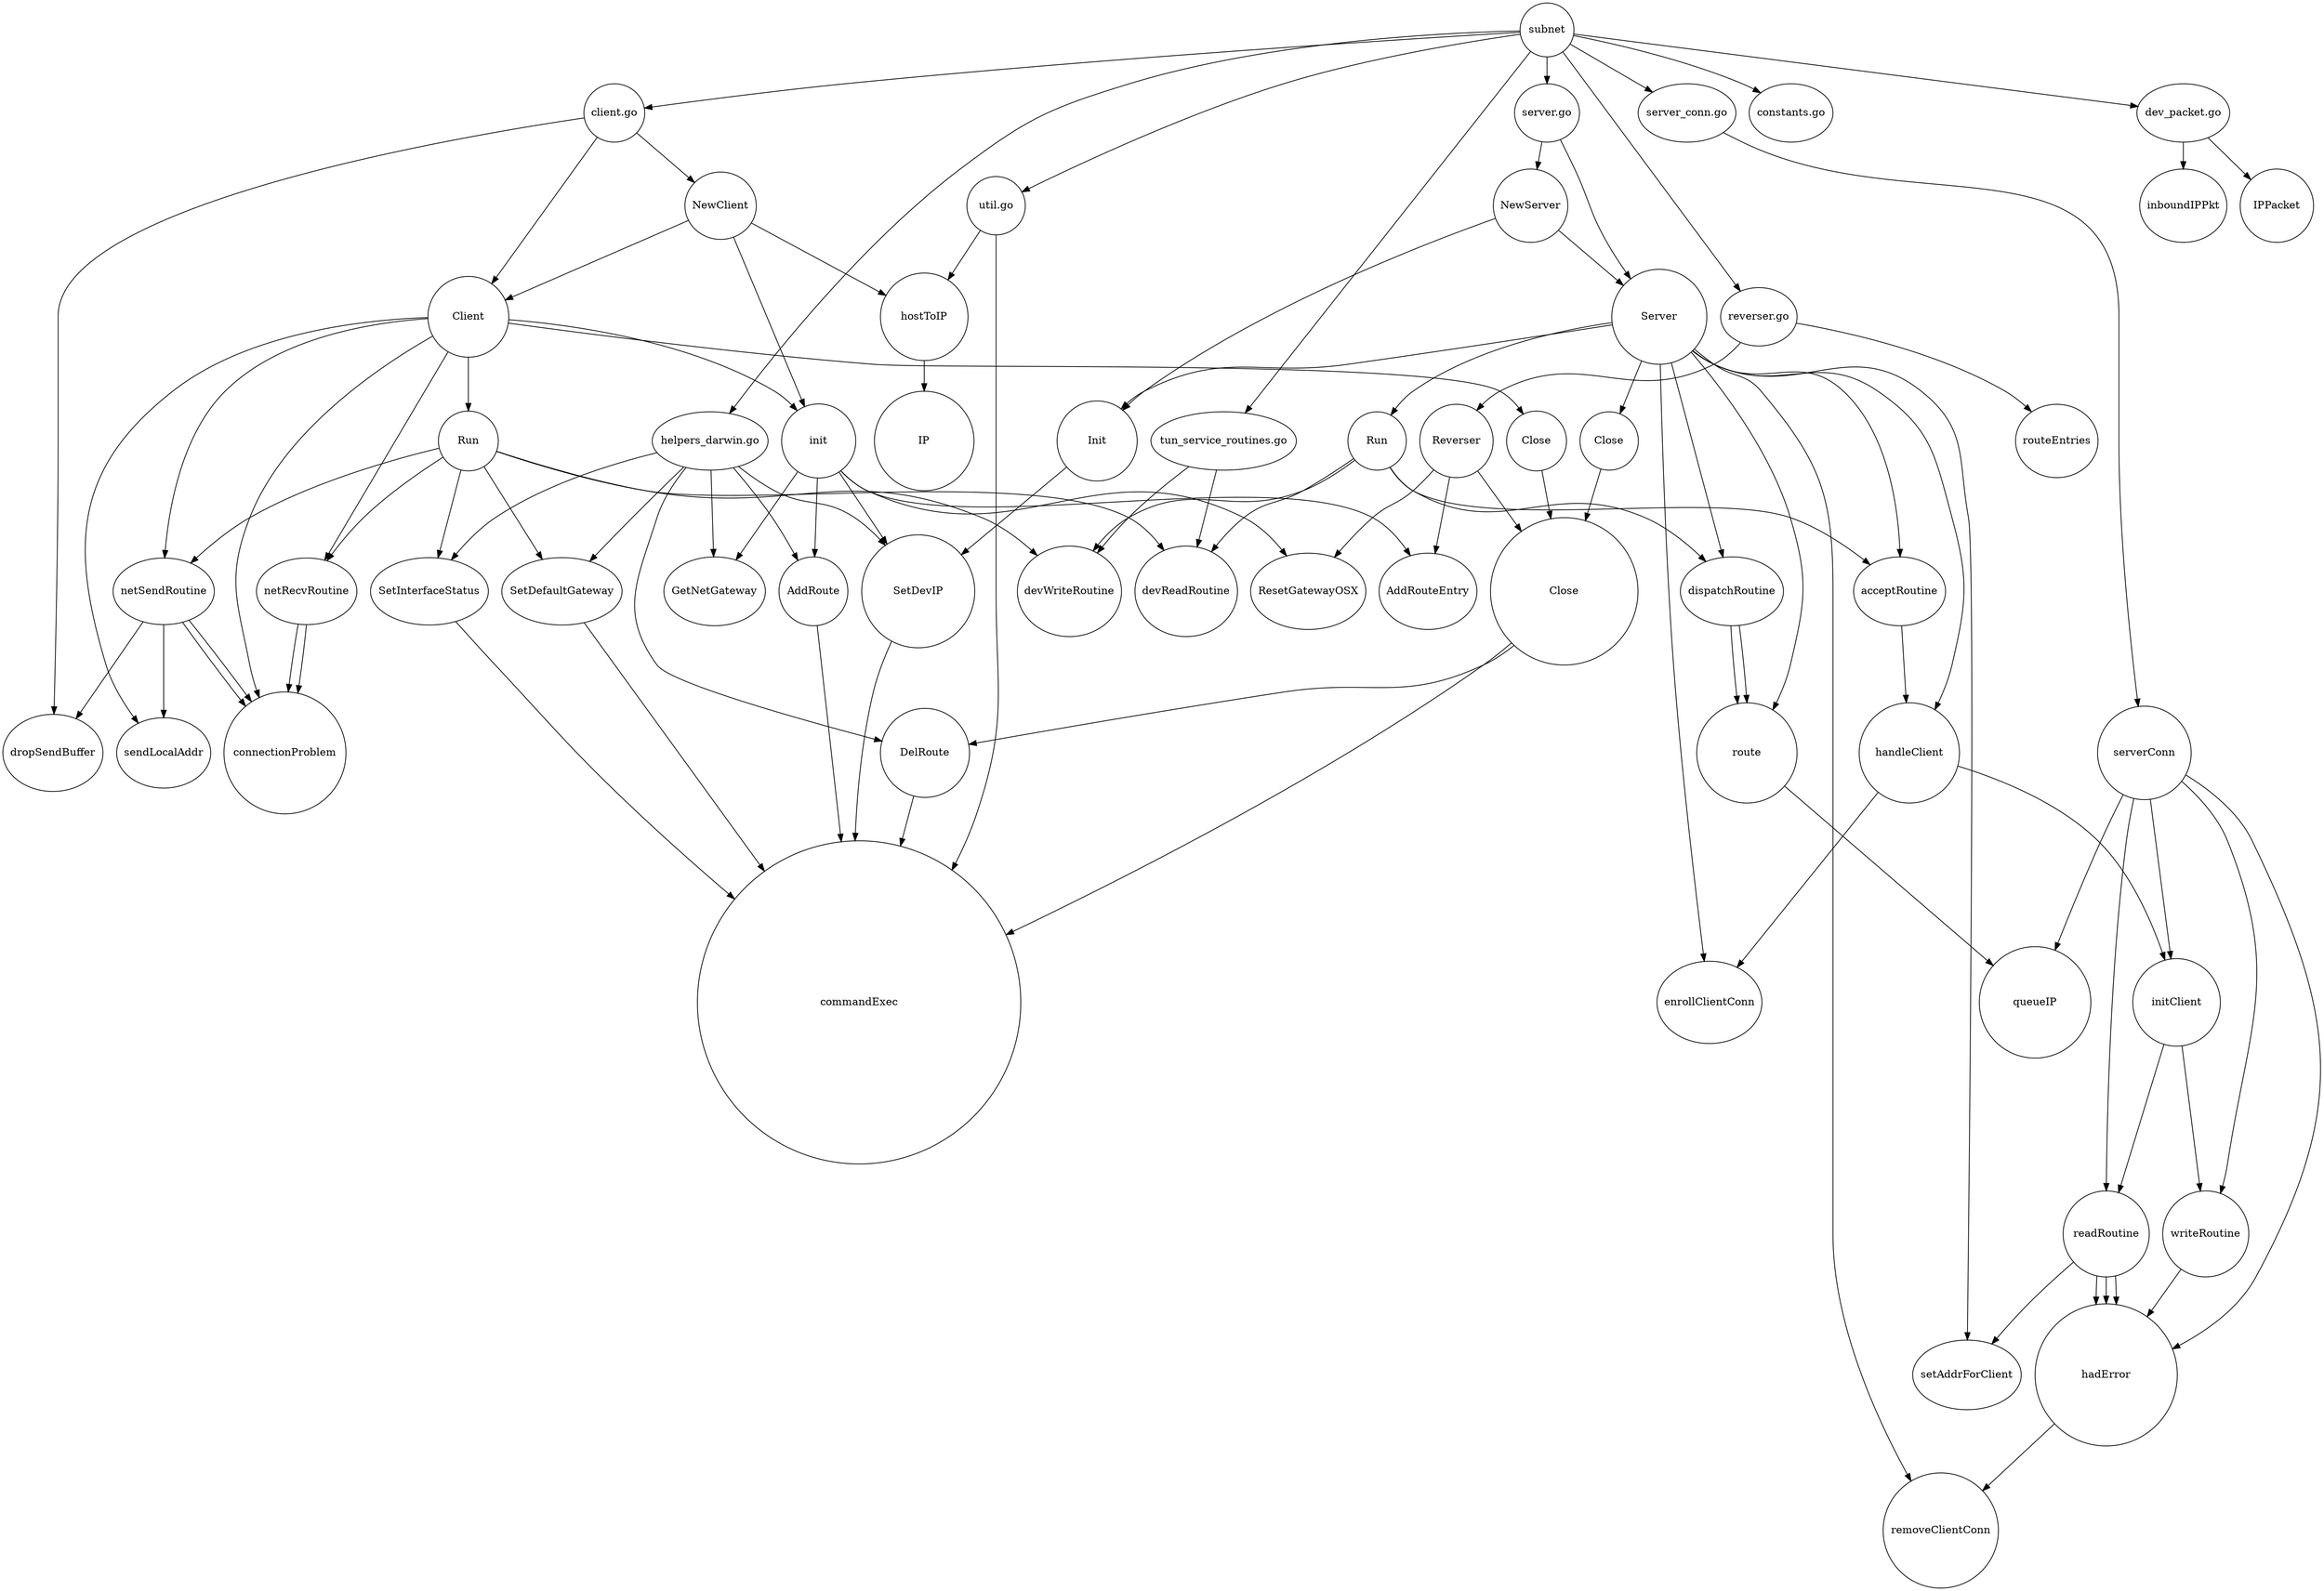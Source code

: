 digraph graphname {
2746 [width=1.2811202443894767] [height=1.2811202443894767] [label="GetNetGateway"];
14276 [width=1.367364306247659] [height=1.367364306247659] [label="routeEntries"];
20345 [width=1.0871414441392637] [height=1.0871414441392637] [label="Close"];
1778 [width=1.2461475647843445] [height=1.2461475647843445] [label="SetDefaultGateway"];
10194 [width=1.7347286124953176] [height=1.7347286124953176] [label="serverConn"];
1465 [width=2.0965174675771676] [height=2.0965174675771676] [label="SetDevIP"];
17936 [width=1.2711903042891917] [height=1.2711903042891917] [label="acceptRoutine"];
3656 [width=1.50081888420682] [height=1.50081888420682] [label="Client"];
842422150912 [width=1.0798620891962336] [height=1.0798620891962336] [label="constants.go"];
12860 [width=1.6751059624327118] [height=1.6751059624327118] [label="devReadRoutine"];
11091 [width=1.594366667474763] [height=1.594366667474763] [label="readRoutine"];
842416240800 [width=1.0798620891962336] [height=1.0798620891962336] [label="tun_service_routines.go"];
17272 [width=1.4832477735415934] [height=1.4832477735415934] [label="Init"];
842409361728 [width=1] [height=1] [label="subnet"];
5399 [width=1.3728948670106194] [height=1.3728948670106194] [label="init"];
362 [width=6] [height=6] [label="commandExec"];
2369 [width=1.6560841040787908] [height=1.6560841040787908] [label="DelRoute"];
13491 [width=1.6751059624327118] [height=1.6751059624327118] [label="devWriteRoutine"];
18391 [width=1.8601498674300216] [height=1.8601498674300216] [label="handleClient"];
12127 [width=2.0638999197741006] [height=2.0638999197741006] [label="queueIP"];
18863 [width=2.133466974925275] [height=2.133466974925275] [label="removeClientConn"];
12335 [width=2.6391730645088938] [height=2.6391730645088938] [label="hadError"];
8024 [width=1.240678316337365] [height=1.240678316337365] [label="netRecvRoutine"];
10372 [width=1.6185166113713714] [height=1.6185166113713714] [label="initClient"];
18709 [width=1.2965756957878705] [height=1.2965756957878705] [label="setAddrForClient"];
14744 [width=1.4227363619084765] [height=1.4227363619084765] [label="ResetGatewayOSX"];
10694 [width=1.594366667474763] [height=1.594366667474763] [label="writeRoutine"];
90 [width=1.6232736529560392] [height=1.6232736529560392] [label="hostToIP"];
7160 [width=1.240678316337365] [height=1.240678316337365] [label="netSendRoutine"];
19291 [width=1.2711903042891917] [height=1.2711903042891917] [label="dispatchRoutine"];
14478 [width=1.4227363619084765] [height=1.4227363619084765] [label="AddRouteEntry"];
7901 [width=1.4366340127484967] [height=1.4366340127484967] [label="dropSendBuffer"];
18541 [width=1.5325247525419927] [height=1.5325247525419927] [label="enrollClientConn"];
8880 [width=2.267332371802585] [height=2.267332371802585] [label="connectionProblem"];
2044 [width=1.2811202443894767] [height=1.2811202443894767] [label="AddRoute"];
14140 [width=1.367364306247659] [height=1.367364306247659] [label="Reverser"];
1104 [width=1.2461475647843445] [height=1.2461475647843445] [label="SetInterfaceStatus"];
723095 [width=1.8433832607951945] [height=1.8433832607951945] [label="IP"];
12686 [width=1.367364306247659] [height=1.367364306247659] [label="inboundIPPkt"];
16238 [width=1.367364306247659] [height=1.367364306247659] [label="NewServer"];
15717 [width=1.763470635649988] [height=1.763470635649988] [label="Server"];
842419473536 [width=1.0798620891962336] [height=1.0798620891962336] [label="helpers_darwin.go"];
842419471104 [width=1.0798620891962336] [height=1.0798620891962336] [label="dev_packet.go"];
4223 [width=1.244909537498439] [height=1.244909537498439] [label="NewClient"];
9561 [width=1.3087099955522972] [height=1.3087099955522972] [label="sendLocalAddr"];
14987 [width=2.7424231030786843] [height=2.7424231030786843] [label="Close"];
842409361952 [width=1.0798620891962336] [height=1.0798620891962336] [label="client.go"];
6544 [width=1.1169855203022394] [height=1.1169855203022394] [label="Run"];
12595 [width=1.367364306247659] [height=1.367364306247659] [label="IPPacket"];
19654 [width=1.8601498674300216] [height=1.8601498674300216] [label="route"];
842401255136 [width=1.0798620891962336] [height=1.0798620891962336] [label="server.go"];
9907 [width=1.1169855203022394] [height=1.1169855203022394] [label="Close"];
842428777664 [width=1.0798620891962336] [height=1.0798620891962336] [label="reverser.go"];
17718 [width=1.0871414441392637] [height=1.0871414441392637] [label="Run"];
842444591808 [width=1.0798620891962336] [height=1.0798620891962336] [label="util.go"];
842422386784 [width=1.0798620891962336] [height=1.0798620891962336] [label="server_conn.go"];
"842409361728" -> "842409361952";
"842409361952" -> "3656";
"842409361952" -> "4223";
"4223" -> "3656";
"4223" -> "90";
"4223" -> "5399";
"3656" -> "5399";
"5399" -> "1465";
"5399" -> "2746";
"5399" -> "2044";
"5399" -> "14478";
"5399" -> "14744";
"3656" -> "6544";
"6544" -> "1778";
"6544" -> "1104";
"6544" -> "7160";
"6544" -> "8024";
"6544" -> "12860";
"6544" -> "13491";
"3656" -> "7160";
"7160" -> "9561";
"7160" -> "8880";
"7160" -> "8880";
"7160" -> "7901";
"842409361952" -> "7901";
"3656" -> "8024";
"8024" -> "8880";
"8024" -> "8880";
"3656" -> "8880";
"3656" -> "9561";
"3656" -> "9907";
"9907" -> "14987";
"842409361728" -> "842422150912";
"842409361728" -> "842419471104";
"842419471104" -> "12595";
"842419471104" -> "12686";
"842409361728" -> "842419473536";
"842419473536" -> "1104";
"1104" -> "362";
"842419473536" -> "1465";
"1465" -> "362";
"842419473536" -> "1778";
"1778" -> "362";
"842419473536" -> "2044";
"2044" -> "362";
"842419473536" -> "2369";
"2369" -> "362";
"842419473536" -> "2746";
"842409361728" -> "842428777664";
"842428777664" -> "14140";
"842428777664" -> "14276";
"14140" -> "14478";
"14140" -> "14744";
"14140" -> "14987";
"14987" -> "2369";
"14987" -> "362";
"842409361728" -> "842401255136";
"842401255136" -> "15717";
"842401255136" -> "16238";
"16238" -> "15717";
"16238" -> "17272";
"15717" -> "17272";
"17272" -> "1465";
"15717" -> "17718";
"17718" -> "17936";
"17718" -> "19291";
"17718" -> "13491";
"17718" -> "12860";
"15717" -> "17936";
"17936" -> "18391";
"15717" -> "18391";
"18391" -> "18541";
"18391" -> "10372";
"15717" -> "18541";
"15717" -> "18709";
"15717" -> "18863";
"15717" -> "19291";
"19291" -> "19654";
"19291" -> "19654";
"15717" -> "19654";
"19654" -> "12127";
"15717" -> "20345";
"20345" -> "14987";
"842409361728" -> "842422386784";
"842422386784" -> "10194";
"10194" -> "10372";
"10372" -> "11091";
"10372" -> "10694";
"10194" -> "10694";
"10694" -> "12335";
"10194" -> "11091";
"11091" -> "12335";
"11091" -> "12335";
"11091" -> "18709";
"11091" -> "12335";
"10194" -> "12127";
"10194" -> "12335";
"12335" -> "18863";
"842409361728" -> "842416240800";
"842416240800" -> "12860";
"842416240800" -> "13491";
"842409361728" -> "842444591808";
"842444591808" -> "90";
"90" -> "723095";
"842444591808" -> "362";
}
